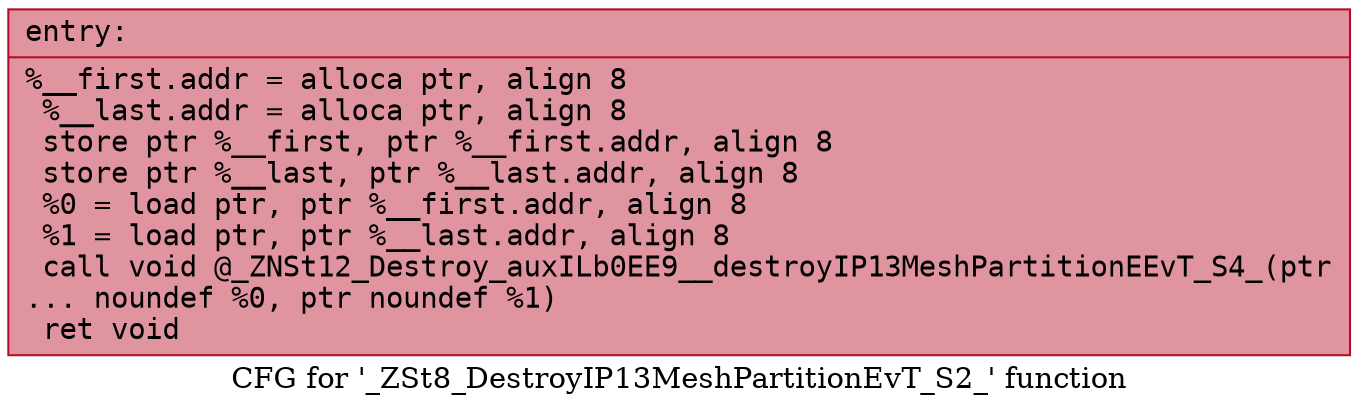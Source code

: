digraph "CFG for '_ZSt8_DestroyIP13MeshPartitionEvT_S2_' function" {
	label="CFG for '_ZSt8_DestroyIP13MeshPartitionEvT_S2_' function";

	Node0x55dab48e6d30 [shape=record,color="#b70d28ff", style=filled, fillcolor="#b70d2870" fontname="Courier",label="{entry:\l|  %__first.addr = alloca ptr, align 8\l  %__last.addr = alloca ptr, align 8\l  store ptr %__first, ptr %__first.addr, align 8\l  store ptr %__last, ptr %__last.addr, align 8\l  %0 = load ptr, ptr %__first.addr, align 8\l  %1 = load ptr, ptr %__last.addr, align 8\l  call void @_ZNSt12_Destroy_auxILb0EE9__destroyIP13MeshPartitionEEvT_S4_(ptr\l... noundef %0, ptr noundef %1)\l  ret void\l}"];
}
